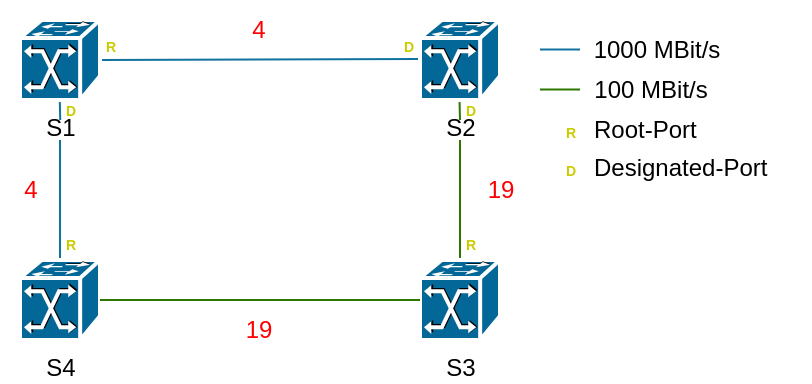 <mxfile version="26.2.15">
  <diagram name="Seite-1" id="zcQzM7zWxxE1rH9N4oyX">
    <mxGraphModel dx="394" dy="298" grid="1" gridSize="10" guides="1" tooltips="1" connect="1" arrows="1" fold="1" page="1" pageScale="1" pageWidth="827" pageHeight="1169" math="0" shadow="0">
      <root>
        <mxCell id="0" />
        <mxCell id="1" parent="0" />
        <mxCell id="eauMmy8dm-vdrQA_N5DQ-1" value="" style="endArrow=none;html=1;rounded=0;exitX=1;exitY=0.5;exitDx=0;exitDy=0;exitPerimeter=0;entryX=0;entryY=0.5;entryDx=0;entryDy=0;entryPerimeter=0;fillColor=#b1ddf0;strokeColor=#10739e;" parent="1" source="eauMmy8dm-vdrQA_N5DQ-14" edge="1">
          <mxGeometry width="50" height="50" relative="1" as="geometry">
            <mxPoint x="360" y="340" as="sourcePoint" />
            <mxPoint x="480" y="339.5" as="targetPoint" />
          </mxGeometry>
        </mxCell>
        <mxCell id="eauMmy8dm-vdrQA_N5DQ-2" value="" style="endArrow=none;html=1;rounded=0;entryX=0.5;entryY=0;entryDx=0;entryDy=0;entryPerimeter=0;fillColor=#60a917;strokeColor=#2D7600;" parent="1" target="eauMmy8dm-vdrQA_N5DQ-12" edge="1">
          <mxGeometry width="50" height="50" relative="1" as="geometry">
            <mxPoint x="500" y="380" as="sourcePoint" />
            <mxPoint x="500" y="400" as="targetPoint" />
          </mxGeometry>
        </mxCell>
        <mxCell id="eauMmy8dm-vdrQA_N5DQ-3" value="" style="endArrow=none;html=1;rounded=0;fillColor=#60a917;strokeColor=#2D7600;" parent="1" edge="1">
          <mxGeometry width="50" height="50" relative="1" as="geometry">
            <mxPoint x="499.76" y="360" as="sourcePoint" />
            <mxPoint x="500" y="370" as="targetPoint" />
          </mxGeometry>
        </mxCell>
        <mxCell id="eauMmy8dm-vdrQA_N5DQ-4" value="" style="endArrow=none;html=1;rounded=0;fillColor=#b1ddf0;strokeColor=#10739e;" parent="1" edge="1">
          <mxGeometry width="50" height="50" relative="1" as="geometry">
            <mxPoint x="299.88" y="360" as="sourcePoint" />
            <mxPoint x="300.12" y="370" as="targetPoint" />
          </mxGeometry>
        </mxCell>
        <mxCell id="eauMmy8dm-vdrQA_N5DQ-5" value="" style="endArrow=none;html=1;rounded=0;exitX=1;exitY=0.5;exitDx=0;exitDy=0;exitPerimeter=0;fillColor=#b1ddf0;strokeColor=#10739e;" parent="1" edge="1">
          <mxGeometry width="50" height="50" relative="1" as="geometry">
            <mxPoint x="540" y="334.76" as="sourcePoint" />
            <mxPoint x="560" y="334.76" as="targetPoint" />
          </mxGeometry>
        </mxCell>
        <mxCell id="eauMmy8dm-vdrQA_N5DQ-6" value="" style="endArrow=none;html=1;rounded=0;fontColor=#FFFFFF;fillColor=#60a917;strokeColor=#2D7600;" parent="1" edge="1">
          <mxGeometry width="50" height="50" relative="1" as="geometry">
            <mxPoint x="540" y="354.76" as="sourcePoint" />
            <mxPoint x="560" y="354.76" as="targetPoint" />
          </mxGeometry>
        </mxCell>
        <mxCell id="eauMmy8dm-vdrQA_N5DQ-7" value="1000 MBit/s" style="text;html=1;align=center;verticalAlign=middle;resizable=0;points=[];autosize=1;strokeColor=none;fillColor=none;" parent="1" vertex="1">
          <mxGeometry x="553" y="320" width="90" height="30" as="geometry" />
        </mxCell>
        <mxCell id="eauMmy8dm-vdrQA_N5DQ-8" value="100&lt;span style=&quot;background-color: transparent; color: light-dark(rgb(0, 0, 0), rgb(255, 255, 255));&quot;&gt;&amp;nbsp;MBit/s&lt;/span&gt;" style="text;html=1;align=center;verticalAlign=middle;resizable=0;points=[];autosize=1;strokeColor=none;fillColor=none;" parent="1" vertex="1">
          <mxGeometry x="555" y="340" width="80" height="30" as="geometry" />
        </mxCell>
        <mxCell id="eauMmy8dm-vdrQA_N5DQ-10" value="" style="endArrow=none;html=1;rounded=0;entryX=0.5;entryY=0;entryDx=0;entryDy=0;entryPerimeter=0;fillColor=#b1ddf0;strokeColor=#10739e;" parent="1" target="eauMmy8dm-vdrQA_N5DQ-13" edge="1">
          <mxGeometry width="50" height="50" relative="1" as="geometry">
            <mxPoint x="300" y="380" as="sourcePoint" />
            <mxPoint x="300" y="412" as="targetPoint" />
          </mxGeometry>
        </mxCell>
        <mxCell id="eauMmy8dm-vdrQA_N5DQ-11" value="S2" style="shape=mxgraph.cisco.switches.atm_fast_gigabit_etherswitch;sketch=0;html=1;pointerEvents=1;dashed=0;fillColor=#036897;strokeColor=#ffffff;strokeWidth=2;verticalLabelPosition=bottom;verticalAlign=top;align=center;outlineConnect=0;" parent="1" vertex="1">
          <mxGeometry x="480" y="320" width="40" height="40" as="geometry" />
        </mxCell>
        <mxCell id="eauMmy8dm-vdrQA_N5DQ-12" value="S3" style="shape=mxgraph.cisco.switches.atm_fast_gigabit_etherswitch;sketch=0;html=1;pointerEvents=1;dashed=0;fillColor=#036897;strokeColor=#ffffff;strokeWidth=2;verticalLabelPosition=bottom;verticalAlign=top;align=center;outlineConnect=0;" parent="1" vertex="1">
          <mxGeometry x="480" y="440" width="40" height="40" as="geometry" />
        </mxCell>
        <mxCell id="eauMmy8dm-vdrQA_N5DQ-13" value="S4" style="shape=mxgraph.cisco.switches.atm_fast_gigabit_etherswitch;sketch=0;html=1;pointerEvents=1;dashed=0;fillColor=#036897;strokeColor=#ffffff;strokeWidth=2;verticalLabelPosition=bottom;verticalAlign=top;align=center;outlineConnect=0;" parent="1" vertex="1">
          <mxGeometry x="280" y="440" width="40" height="40" as="geometry" />
        </mxCell>
        <mxCell id="eauMmy8dm-vdrQA_N5DQ-14" value="S1" style="shape=mxgraph.cisco.switches.atm_fast_gigabit_etherswitch;sketch=0;html=1;pointerEvents=1;dashed=0;fillColor=#036897;strokeColor=#ffffff;strokeWidth=2;verticalLabelPosition=bottom;verticalAlign=top;align=center;outlineConnect=0;" parent="1" vertex="1">
          <mxGeometry x="280" y="320" width="40" height="40" as="geometry" />
        </mxCell>
        <mxCell id="eauMmy8dm-vdrQA_N5DQ-15" value="&lt;font style=&quot;color: rgb(255, 0, 0);&quot;&gt;4&lt;/font&gt;" style="text;html=1;align=center;verticalAlign=middle;resizable=0;points=[];autosize=1;strokeColor=none;fillColor=none;" parent="1" vertex="1">
          <mxGeometry x="384" y="310" width="30" height="30" as="geometry" />
        </mxCell>
        <mxCell id="eauMmy8dm-vdrQA_N5DQ-16" value="&lt;font style=&quot;color: rgb(255, 0, 0);&quot;&gt;19&lt;/font&gt;" style="text;html=1;align=center;verticalAlign=middle;resizable=0;points=[];autosize=1;strokeColor=none;fillColor=none;" parent="1" vertex="1">
          <mxGeometry x="500" y="390" width="40" height="30" as="geometry" />
        </mxCell>
        <mxCell id="eauMmy8dm-vdrQA_N5DQ-17" value="&lt;font style=&quot;color: rgb(255, 0, 0);&quot;&gt;4&lt;/font&gt;" style="text;html=1;align=center;verticalAlign=middle;resizable=0;points=[];autosize=1;strokeColor=none;fillColor=none;" parent="1" vertex="1">
          <mxGeometry x="270" y="390" width="30" height="30" as="geometry" />
        </mxCell>
        <mxCell id="eauMmy8dm-vdrQA_N5DQ-18" value="&lt;font style=&quot;color: rgb(255, 0, 0);&quot;&gt;19&lt;/font&gt;" style="text;html=1;align=center;verticalAlign=middle;resizable=0;points=[];autosize=1;strokeColor=none;fillColor=none;" parent="1" vertex="1">
          <mxGeometry x="379" y="460" width="40" height="30" as="geometry" />
        </mxCell>
        <mxCell id="eauMmy8dm-vdrQA_N5DQ-20" value="&lt;b&gt;&lt;font style=&quot;font-size: 7px; color: rgb(204, 204, 0);&quot;&gt;R&lt;/font&gt;&lt;/b&gt;" style="text;html=1;align=center;verticalAlign=middle;resizable=0;points=[];autosize=1;strokeColor=none;fillColor=none;" parent="1" vertex="1">
          <mxGeometry x="490" y="416" width="30" height="30" as="geometry" />
        </mxCell>
        <mxCell id="eauMmy8dm-vdrQA_N5DQ-22" value="&lt;b&gt;&lt;font style=&quot;font-size: 7px; color: rgb(204, 204, 0);&quot;&gt;R&lt;/font&gt;&lt;/b&gt;" style="text;html=1;align=center;verticalAlign=middle;resizable=0;points=[];autosize=1;strokeColor=none;fillColor=none;" parent="1" vertex="1">
          <mxGeometry x="310" y="317" width="30" height="30" as="geometry" />
        </mxCell>
        <mxCell id="eauMmy8dm-vdrQA_N5DQ-23" value="&lt;b&gt;&lt;font style=&quot;font-size: 7px; color: rgb(204, 204, 0);&quot;&gt;R&lt;/font&gt;&lt;/b&gt;" style="text;html=1;align=center;verticalAlign=middle;resizable=0;points=[];autosize=1;strokeColor=none;fillColor=none;" parent="1" vertex="1">
          <mxGeometry x="290" y="416" width="30" height="30" as="geometry" />
        </mxCell>
        <mxCell id="eauMmy8dm-vdrQA_N5DQ-24" value="&lt;b&gt;&lt;font style=&quot;font-size: 7px; color: rgb(204, 204, 0);&quot;&gt;D&lt;/font&gt;&lt;/b&gt;" style="text;html=1;align=center;verticalAlign=middle;resizable=0;points=[];autosize=1;strokeColor=none;fillColor=none;" parent="1" vertex="1">
          <mxGeometry x="490" y="349" width="30" height="30" as="geometry" />
        </mxCell>
        <mxCell id="eauMmy8dm-vdrQA_N5DQ-25" value="&lt;b&gt;&lt;font style=&quot;font-size: 7px; color: rgb(204, 204, 0);&quot;&gt;D&lt;/font&gt;&lt;/b&gt;" style="text;html=1;align=center;verticalAlign=middle;resizable=0;points=[];autosize=1;strokeColor=none;fillColor=none;" parent="1" vertex="1">
          <mxGeometry x="459" y="317" width="30" height="30" as="geometry" />
        </mxCell>
        <mxCell id="eauMmy8dm-vdrQA_N5DQ-28" value="&lt;b&gt;&lt;font style=&quot;font-size: 7px; color: rgb(204, 204, 0);&quot;&gt;D&lt;/font&gt;&lt;/b&gt;" style="text;html=1;align=center;verticalAlign=middle;resizable=0;points=[];autosize=1;strokeColor=none;fillColor=none;" parent="1" vertex="1">
          <mxGeometry x="290" y="349" width="30" height="30" as="geometry" />
        </mxCell>
        <mxCell id="eauMmy8dm-vdrQA_N5DQ-30" value="" style="endArrow=none;html=1;rounded=0;exitX=1;exitY=0.5;exitDx=0;exitDy=0;exitPerimeter=0;entryX=0;entryY=0.5;entryDx=0;entryDy=0;entryPerimeter=0;fontColor=#FFFFFF;fillColor=#60a917;strokeColor=#2D7600;" parent="1" source="eauMmy8dm-vdrQA_N5DQ-13" target="eauMmy8dm-vdrQA_N5DQ-12" edge="1">
          <mxGeometry width="50" height="50" relative="1" as="geometry">
            <mxPoint x="320" y="460" as="sourcePoint" />
            <mxPoint x="465" y="460" as="targetPoint" />
          </mxGeometry>
        </mxCell>
        <mxCell id="eauMmy8dm-vdrQA_N5DQ-32" value="&lt;b&gt;&lt;font style=&quot;font-size: 7px; color: rgb(204, 204, 0);&quot;&gt;R&lt;/font&gt;&lt;/b&gt;" style="text;html=1;align=center;verticalAlign=middle;resizable=0;points=[];autosize=1;strokeColor=none;fillColor=none;" parent="1" vertex="1">
          <mxGeometry x="540" y="360" width="30" height="30" as="geometry" />
        </mxCell>
        <mxCell id="eauMmy8dm-vdrQA_N5DQ-33" value="&lt;b&gt;&lt;font style=&quot;font-size: 7px; color: rgb(204, 204, 0);&quot;&gt;D&lt;/font&gt;&lt;/b&gt;" style="text;html=1;align=center;verticalAlign=middle;resizable=0;points=[];autosize=1;strokeColor=none;fillColor=none;" parent="1" vertex="1">
          <mxGeometry x="540" y="379" width="30" height="30" as="geometry" />
        </mxCell>
        <mxCell id="eauMmy8dm-vdrQA_N5DQ-35" value="Root-Port" style="text;html=1;align=left;verticalAlign=middle;resizable=0;points=[];autosize=1;strokeColor=none;fillColor=none;" parent="1" vertex="1">
          <mxGeometry x="565" y="360" width="70" height="30" as="geometry" />
        </mxCell>
        <mxCell id="eauMmy8dm-vdrQA_N5DQ-36" value="Designated-Port" style="text;html=1;align=left;verticalAlign=middle;resizable=0;points=[];autosize=1;strokeColor=none;fillColor=none;" parent="1" vertex="1">
          <mxGeometry x="565" y="379" width="110" height="30" as="geometry" />
        </mxCell>
      </root>
    </mxGraphModel>
  </diagram>
</mxfile>
